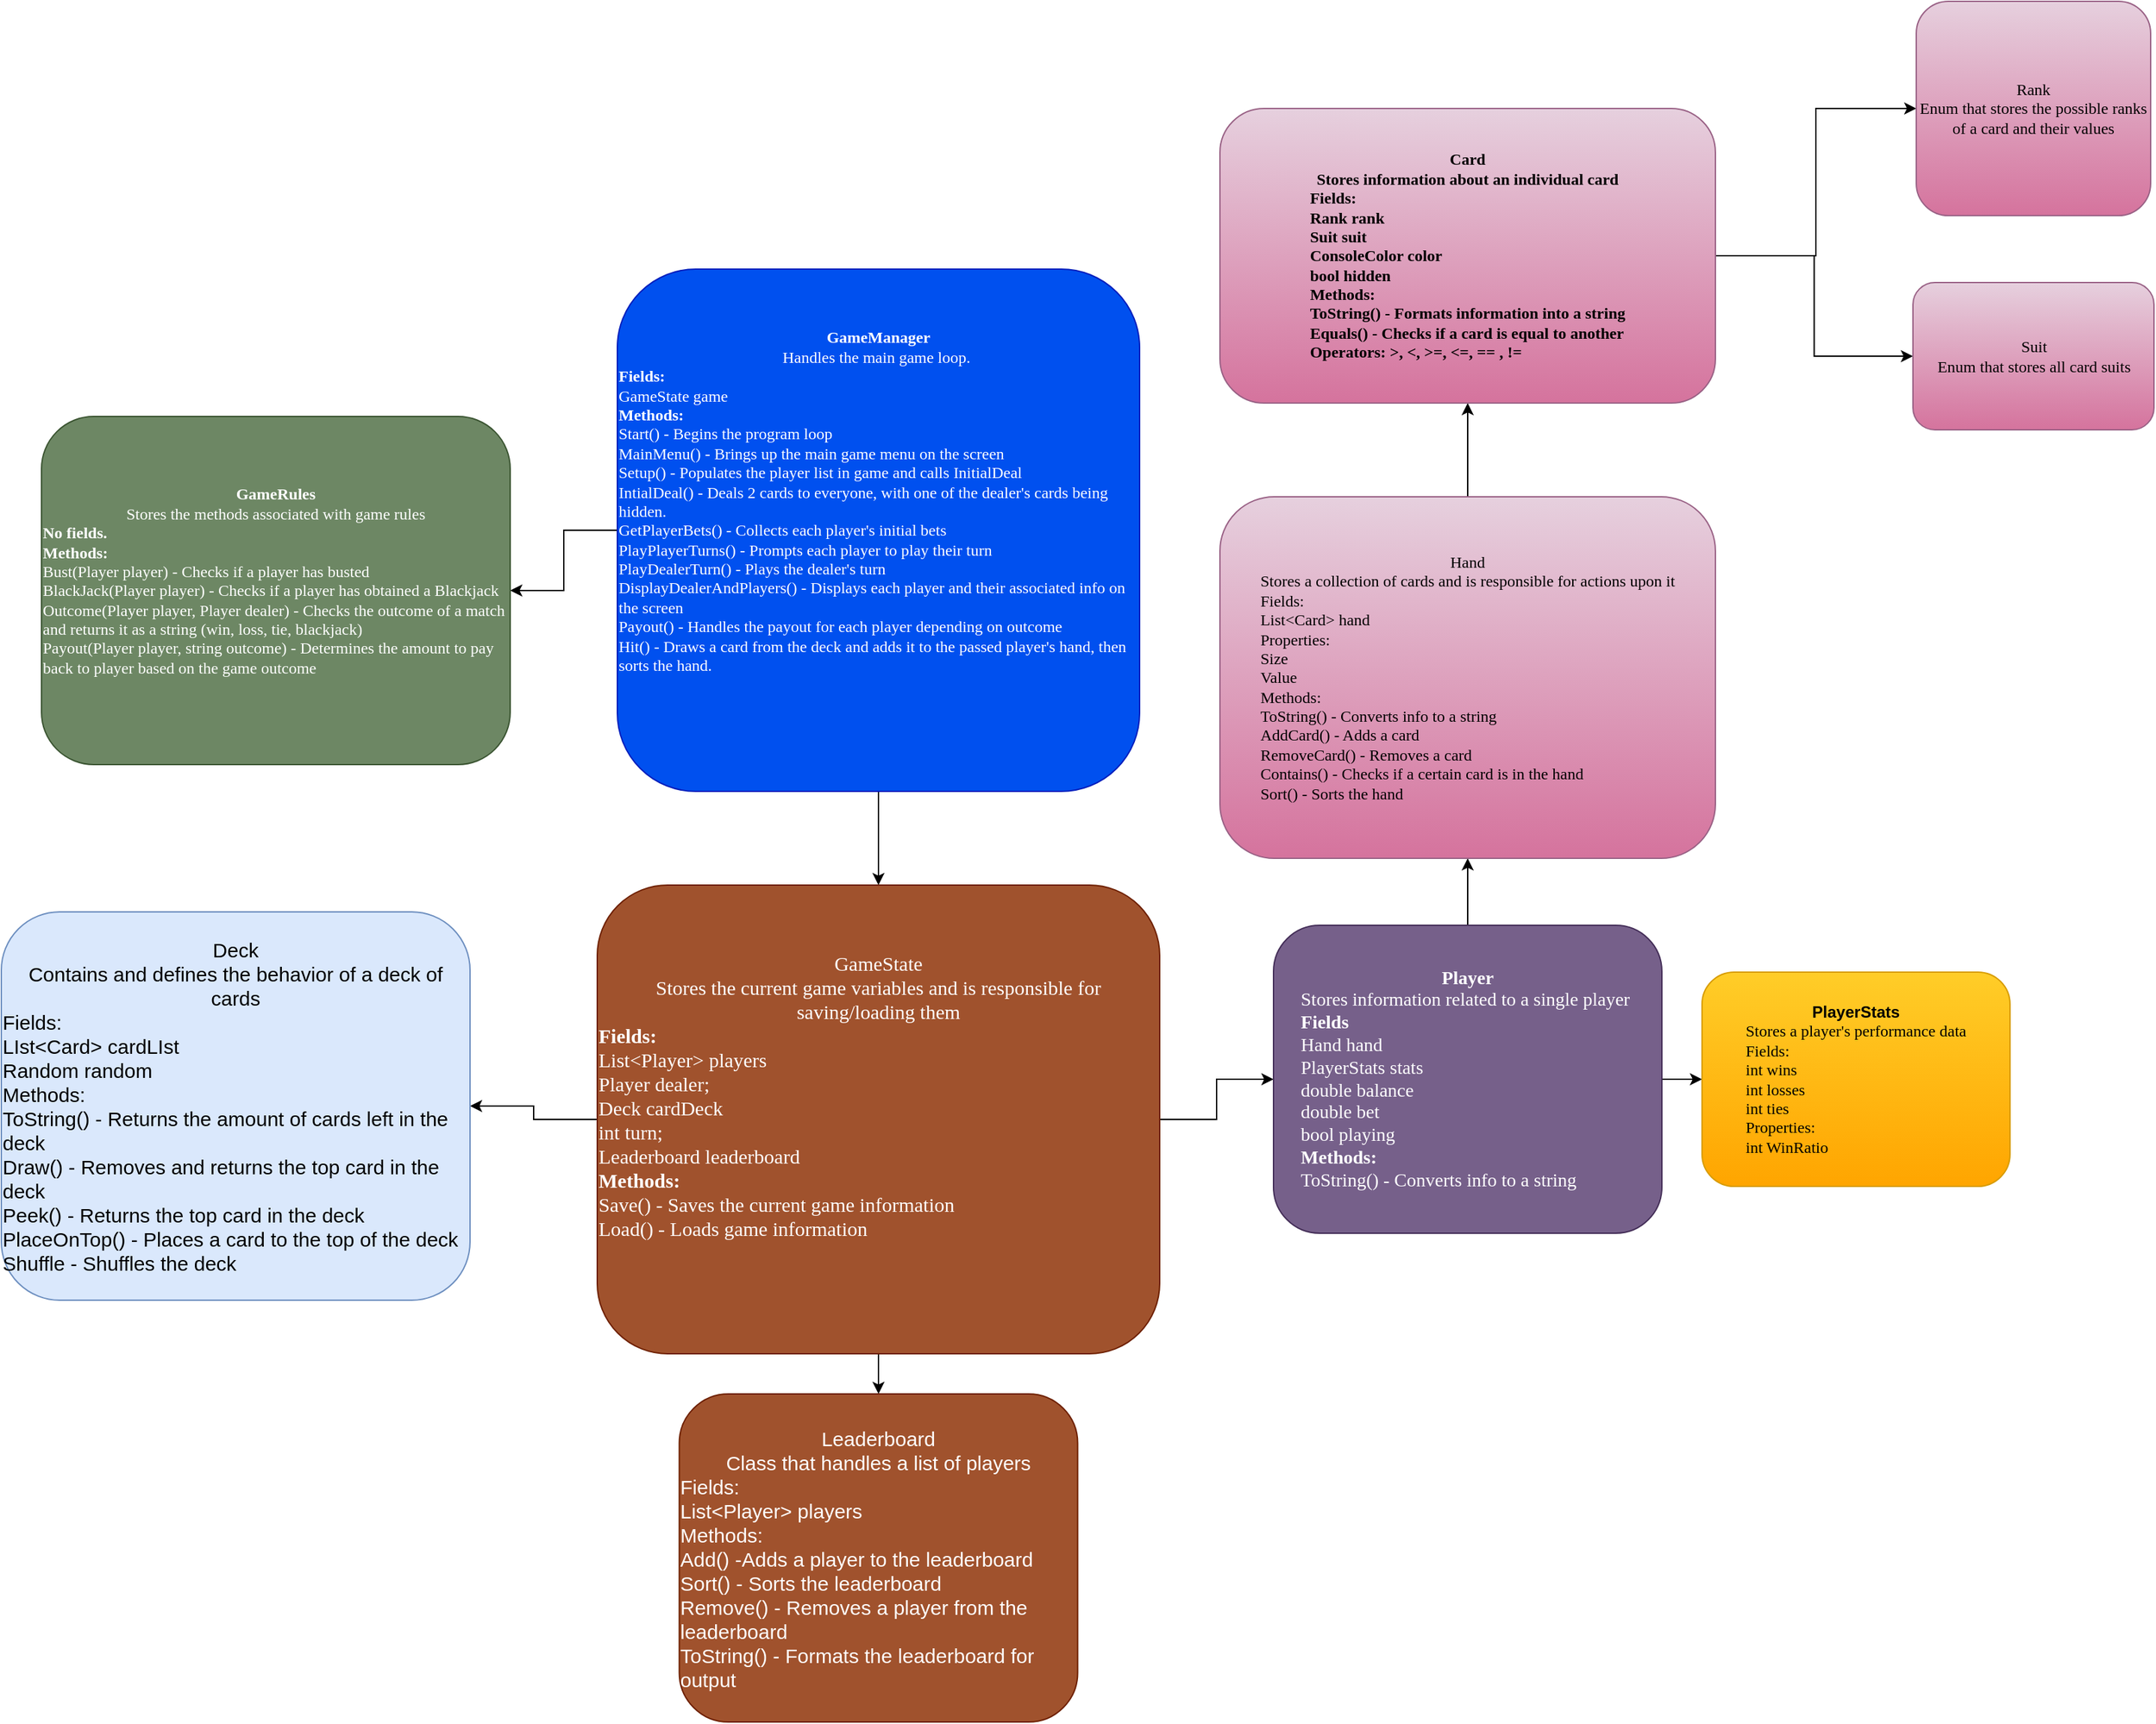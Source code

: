 <mxfile version="26.2.14">
  <diagram name="Page-1" id="JSEZbh8lpDxf7KuHAAuS">
    <mxGraphModel dx="2745" dy="2122" grid="1" gridSize="10" guides="1" tooltips="1" connect="1" arrows="1" fold="1" page="1" pageScale="1" pageWidth="850" pageHeight="1100" math="0" shadow="0">
      <root>
        <mxCell id="0" />
        <mxCell id="1" parent="0" />
        <mxCell id="5F_fIKwz35ixUrEZGMle-4" style="edgeStyle=orthogonalEdgeStyle;rounded=0;orthogonalLoop=1;jettySize=auto;html=1;entryX=1;entryY=0.5;entryDx=0;entryDy=0;" edge="1" parent="1" source="5F_fIKwz35ixUrEZGMle-1" target="5F_fIKwz35ixUrEZGMle-2">
          <mxGeometry relative="1" as="geometry" />
        </mxCell>
        <mxCell id="5F_fIKwz35ixUrEZGMle-7" style="edgeStyle=orthogonalEdgeStyle;rounded=0;orthogonalLoop=1;jettySize=auto;html=1;entryX=0.5;entryY=0;entryDx=0;entryDy=0;" edge="1" parent="1" source="5F_fIKwz35ixUrEZGMle-1" target="5F_fIKwz35ixUrEZGMle-6">
          <mxGeometry relative="1" as="geometry" />
        </mxCell>
        <mxCell id="5F_fIKwz35ixUrEZGMle-1" value="&lt;b&gt;GameManager&lt;/b&gt;&lt;div&gt;Handles the main game loop.&amp;nbsp;&lt;/div&gt;&lt;div style=&quot;text-align: left;&quot;&gt;&lt;b&gt;Fields:&lt;/b&gt;&lt;/div&gt;&lt;div style=&quot;text-align: left;&quot;&gt;GameState game&lt;/div&gt;&lt;div style=&quot;text-align: left;&quot;&gt;&lt;b&gt;Methods:&lt;/b&gt;&lt;/div&gt;&lt;div style=&quot;text-align: left;&quot;&gt;Start() - Begins the program loop&lt;/div&gt;&lt;div style=&quot;text-align: left;&quot;&gt;MainMenu() - Brings up the main game menu on the screen&lt;/div&gt;&lt;div style=&quot;text-align: left;&quot;&gt;Setup() - Populates the player list in game and calls InitialDeal&lt;/div&gt;&lt;div style=&quot;text-align: left;&quot;&gt;IntialDeal() - Deals 2 cards to everyone, with one of the dealer&#39;s cards being hidden.&lt;/div&gt;&lt;div style=&quot;text-align: left;&quot;&gt;GetPlayerBets() - Collects each player&#39;s initial bets&lt;/div&gt;&lt;div style=&quot;text-align: left;&quot;&gt;PlayPlayerTurns() - Prompts each player to play their turn&lt;/div&gt;&lt;div style=&quot;text-align: left;&quot;&gt;PlayDealerTurn() - Plays the dealer&#39;s turn&lt;/div&gt;&lt;div style=&quot;text-align: left;&quot;&gt;DisplayDealerAndPlayers() - Displays each player and their associated info on the screen&lt;/div&gt;&lt;div style=&quot;text-align: left;&quot;&gt;Payout() - Handles the payout for each player depending on outcome&lt;/div&gt;&lt;div style=&quot;text-align: left;&quot;&gt;Hit() - Draws a card from the deck and adds it to the passed player&#39;s hand, then sorts the hand.&lt;/div&gt;&lt;div style=&quot;text-align: left;&quot;&gt;&lt;br&gt;&lt;/div&gt;&lt;div style=&quot;text-align: left;&quot;&gt;&lt;br&gt;&lt;/div&gt;&lt;div style=&quot;text-align: left;&quot;&gt;&lt;br&gt;&lt;/div&gt;" style="whiteSpace=wrap;html=1;aspect=fixed;fillColor=#0050ef;fontColor=#ffffff;strokeColor=#001DBC;rounded=1;glass=0;shadow=0;fontFamily=Lucida Console;fontSize=12;" vertex="1" parent="1">
          <mxGeometry x="-210" y="-340" width="390" height="390" as="geometry" />
        </mxCell>
        <mxCell id="5F_fIKwz35ixUrEZGMle-2" value="&lt;b&gt;GameRules&lt;/b&gt;&lt;div&gt;Stores the methods associated with game rules&lt;/div&gt;&lt;div style=&quot;text-align: left;&quot;&gt;&lt;b&gt;No fields.&lt;/b&gt;&lt;/div&gt;&lt;div style=&quot;text-align: left;&quot;&gt;&lt;b&gt;Methods:&lt;/b&gt;&lt;/div&gt;&lt;div style=&quot;text-align: left;&quot;&gt;Bust(Player player) - Checks if a player has busted&lt;/div&gt;&lt;div style=&quot;text-align: left;&quot;&gt;BlackJack(Player player) - Checks if a player has obtained a Blackjack&lt;/div&gt;&lt;div style=&quot;text-align: left;&quot;&gt;Outcome(Player player, Player dealer) - Checks the outcome of a match and returns it as a string (win, loss, tie, blackjack)&lt;/div&gt;&lt;div style=&quot;text-align: left;&quot;&gt;Payout(Player player, string outcome) - Determines the amount to pay back to player based on the game outcome&lt;/div&gt;&lt;div style=&quot;text-align: left;&quot;&gt;&lt;br&gt;&lt;/div&gt;" style="rounded=1;whiteSpace=wrap;html=1;fillColor=#6d8764;fontColor=#ffffff;strokeColor=#3A5431;fontFamily=Lucida Console;" vertex="1" parent="1">
          <mxGeometry x="-640" y="-230" width="350" height="260" as="geometry" />
        </mxCell>
        <mxCell id="5F_fIKwz35ixUrEZGMle-12" value="" style="edgeStyle=orthogonalEdgeStyle;rounded=0;orthogonalLoop=1;jettySize=auto;html=1;" edge="1" parent="1" source="5F_fIKwz35ixUrEZGMle-6" target="5F_fIKwz35ixUrEZGMle-9">
          <mxGeometry relative="1" as="geometry" />
        </mxCell>
        <mxCell id="5F_fIKwz35ixUrEZGMle-18" value="" style="edgeStyle=orthogonalEdgeStyle;rounded=0;orthogonalLoop=1;jettySize=auto;html=1;" edge="1" parent="1" source="5F_fIKwz35ixUrEZGMle-6" target="5F_fIKwz35ixUrEZGMle-17">
          <mxGeometry relative="1" as="geometry" />
        </mxCell>
        <mxCell id="5F_fIKwz35ixUrEZGMle-26" value="" style="edgeStyle=orthogonalEdgeStyle;rounded=0;orthogonalLoop=1;jettySize=auto;html=1;" edge="1" parent="1" source="5F_fIKwz35ixUrEZGMle-6" target="5F_fIKwz35ixUrEZGMle-25">
          <mxGeometry relative="1" as="geometry" />
        </mxCell>
        <mxCell id="5F_fIKwz35ixUrEZGMle-6" value="&lt;font face=&quot;Lucida Console&quot;&gt;GameState&lt;/font&gt;&lt;div&gt;&lt;font face=&quot;Lucida Console&quot;&gt;Stores the current game variables and is responsible for saving/loading them&lt;/font&gt;&lt;/div&gt;&lt;div style=&quot;text-align: left;&quot;&gt;&lt;font face=&quot;Lucida Console&quot;&gt;&lt;b&gt;Fields:&lt;/b&gt;&lt;/font&gt;&lt;/div&gt;&lt;div style=&quot;text-align: left;&quot;&gt;&lt;font face=&quot;Lucida Console&quot;&gt;List&amp;lt;Player&amp;gt; players&lt;/font&gt;&lt;/div&gt;&lt;div style=&quot;text-align: left;&quot;&gt;&lt;font face=&quot;Lucida Console&quot;&gt;Player dealer;&lt;/font&gt;&lt;/div&gt;&lt;div style=&quot;text-align: left;&quot;&gt;&lt;font face=&quot;Lucida Console&quot;&gt;Deck cardDeck&lt;/font&gt;&lt;/div&gt;&lt;div style=&quot;text-align: left;&quot;&gt;&lt;font face=&quot;Lucida Console&quot;&gt;int turn;&lt;/font&gt;&lt;/div&gt;&lt;div style=&quot;text-align: left;&quot;&gt;&lt;font face=&quot;Lucida Console&quot;&gt;Leaderboard leaderboard&lt;/font&gt;&lt;/div&gt;&lt;div style=&quot;text-align: left;&quot;&gt;&lt;font face=&quot;Lucida Console&quot;&gt;&lt;b&gt;Methods:&lt;/b&gt;&lt;/font&gt;&lt;/div&gt;&lt;div style=&quot;text-align: left;&quot;&gt;&lt;font face=&quot;Lucida Console&quot;&gt;Save() - Saves the current game information&lt;/font&gt;&lt;/div&gt;&lt;div style=&quot;text-align: left;&quot;&gt;&lt;font face=&quot;Lucida Console&quot;&gt;Load() - Loads game information&lt;/font&gt;&lt;/div&gt;&lt;div style=&quot;text-align: left;&quot;&gt;&lt;font face=&quot;Lucida Console&quot;&gt;&lt;br&gt;&lt;/font&gt;&lt;/div&gt;&lt;div style=&quot;text-align: left;&quot;&gt;&lt;font face=&quot;Lucida Console&quot;&gt;&lt;br&gt;&lt;/font&gt;&lt;/div&gt;" style="rounded=1;whiteSpace=wrap;html=1;fillColor=#a0522d;fontColor=#ffffff;strokeColor=#6D1F00;fontSize=15;" vertex="1" parent="1">
          <mxGeometry x="-225" y="120" width="420" height="350" as="geometry" />
        </mxCell>
        <mxCell id="5F_fIKwz35ixUrEZGMle-13" value="" style="edgeStyle=orthogonalEdgeStyle;rounded=0;orthogonalLoop=1;jettySize=auto;html=1;" edge="1" parent="1" source="5F_fIKwz35ixUrEZGMle-9" target="5F_fIKwz35ixUrEZGMle-11">
          <mxGeometry relative="1" as="geometry" />
        </mxCell>
        <mxCell id="5F_fIKwz35ixUrEZGMle-16" value="" style="edgeStyle=orthogonalEdgeStyle;rounded=0;orthogonalLoop=1;jettySize=auto;html=1;" edge="1" parent="1" source="5F_fIKwz35ixUrEZGMle-9" target="5F_fIKwz35ixUrEZGMle-14">
          <mxGeometry relative="1" as="geometry" />
        </mxCell>
        <mxCell id="5F_fIKwz35ixUrEZGMle-9" value="&lt;b&gt;Player&lt;/b&gt;&lt;div&gt;Stores information related to a single player&amp;nbsp;&lt;/div&gt;&lt;div style=&quot;text-align: left;&quot;&gt;&lt;b&gt;Fields&lt;/b&gt;&lt;/div&gt;&lt;div style=&quot;text-align: left;&quot;&gt;Hand hand&lt;/div&gt;&lt;div style=&quot;text-align: left;&quot;&gt;PlayerStats stats&lt;/div&gt;&lt;div style=&quot;text-align: left;&quot;&gt;double balance&lt;/div&gt;&lt;div style=&quot;text-align: left;&quot;&gt;double bet&lt;/div&gt;&lt;div style=&quot;text-align: left;&quot;&gt;bool playing&lt;/div&gt;&lt;div style=&quot;text-align: left;&quot;&gt;&lt;b&gt;Methods:&lt;/b&gt;&lt;/div&gt;&lt;div style=&quot;text-align: left;&quot;&gt;ToString() - Converts info to a string&lt;/div&gt;" style="rounded=1;whiteSpace=wrap;html=1;fillColor=#76608a;fontColor=#ffffff;strokeColor=#432D57;fontFamily=Lucida Console;fontSize=14;" vertex="1" parent="1">
          <mxGeometry x="280" y="150" width="290" height="230" as="geometry" />
        </mxCell>
        <mxCell id="5F_fIKwz35ixUrEZGMle-11" value="PlayerStats&lt;div&gt;&lt;font face=&quot;Lucida Console&quot;&gt;&lt;span style=&quot;font-weight: normal;&quot;&gt;Stores a player&#39;s performance data&lt;/span&gt;&lt;/font&gt;&lt;/div&gt;&lt;div style=&quot;text-align: left;&quot;&gt;&lt;font face=&quot;Lucida Console&quot;&gt;&lt;span style=&quot;font-weight: normal;&quot;&gt;Fields:&lt;/span&gt;&lt;/font&gt;&lt;/div&gt;&lt;div style=&quot;text-align: left;&quot;&gt;&lt;font face=&quot;Lucida Console&quot;&gt;&lt;span style=&quot;font-weight: 400;&quot;&gt;int wins&lt;/span&gt;&lt;/font&gt;&lt;/div&gt;&lt;div style=&quot;text-align: left;&quot;&gt;&lt;font face=&quot;Lucida Console&quot;&gt;&lt;span style=&quot;font-weight: 400;&quot;&gt;int losses&lt;/span&gt;&lt;/font&gt;&lt;/div&gt;&lt;div style=&quot;text-align: left;&quot;&gt;&lt;font face=&quot;Lucida Console&quot;&gt;&lt;span style=&quot;font-weight: 400;&quot;&gt;int ties&lt;/span&gt;&lt;/font&gt;&lt;/div&gt;&lt;div style=&quot;text-align: left;&quot;&gt;&lt;font face=&quot;Lucida Console&quot;&gt;&lt;span style=&quot;font-weight: 400;&quot;&gt;Properties:&lt;/span&gt;&lt;/font&gt;&lt;/div&gt;&lt;div style=&quot;text-align: left;&quot;&gt;&lt;font face=&quot;Lucida Console&quot;&gt;&lt;span style=&quot;font-weight: 400;&quot;&gt;int WinRatio&lt;/span&gt;&lt;/font&gt;&lt;/div&gt;" style="rounded=1;whiteSpace=wrap;html=1;fillColor=#ffcd28;strokeColor=#d79b00;gradientColor=#ffa500;fontStyle=1" vertex="1" parent="1">
          <mxGeometry x="600" y="185" width="230" height="160" as="geometry" />
        </mxCell>
        <mxCell id="5F_fIKwz35ixUrEZGMle-20" value="" style="edgeStyle=orthogonalEdgeStyle;rounded=0;orthogonalLoop=1;jettySize=auto;html=1;" edge="1" parent="1" source="5F_fIKwz35ixUrEZGMle-14" target="5F_fIKwz35ixUrEZGMle-19">
          <mxGeometry relative="1" as="geometry" />
        </mxCell>
        <mxCell id="5F_fIKwz35ixUrEZGMle-14" value="Hand&lt;div&gt;Stores a collection of cards and is responsible for actions upon it&lt;/div&gt;&lt;div style=&quot;text-align: left;&quot;&gt;Fields:&amp;nbsp;&lt;/div&gt;&lt;div style=&quot;text-align: left;&quot;&gt;List&amp;lt;Card&amp;gt; hand&lt;/div&gt;&lt;div style=&quot;text-align: left;&quot;&gt;Properties:&lt;/div&gt;&lt;div style=&quot;text-align: left;&quot;&gt;Size&lt;/div&gt;&lt;div style=&quot;text-align: left;&quot;&gt;Value&lt;/div&gt;&lt;div style=&quot;text-align: left;&quot;&gt;Methods:&lt;/div&gt;&lt;div style=&quot;text-align: left;&quot;&gt;ToString() - Converts info to a string&lt;/div&gt;&lt;div style=&quot;text-align: left;&quot;&gt;AddCard() - Adds a card&lt;/div&gt;&lt;div style=&quot;text-align: left;&quot;&gt;RemoveCard() - Removes a card&lt;/div&gt;&lt;div style=&quot;text-align: left;&quot;&gt;Contains() - Checks if a certain card is in the hand&lt;/div&gt;&lt;div style=&quot;text-align: left;&quot;&gt;Sort() - Sorts the hand&lt;/div&gt;" style="rounded=1;whiteSpace=wrap;html=1;fillColor=#e6d0de;gradientColor=#d5739d;strokeColor=#996185;fontFamily=Lucida Console;" vertex="1" parent="1">
          <mxGeometry x="240" y="-170" width="370" height="270" as="geometry" />
        </mxCell>
        <mxCell id="5F_fIKwz35ixUrEZGMle-17" value="Deck&lt;div&gt;Contains and defines the behavior of a deck of cards&lt;/div&gt;&lt;div style=&quot;text-align: left;&quot;&gt;Fields:&lt;/div&gt;&lt;div style=&quot;text-align: left;&quot;&gt;LIst&amp;lt;Card&amp;gt; cardLIst&lt;/div&gt;&lt;div style=&quot;text-align: left;&quot;&gt;Random random&lt;/div&gt;&lt;div style=&quot;text-align: left;&quot;&gt;Methods:&lt;/div&gt;&lt;div style=&quot;text-align: left;&quot;&gt;ToString() - Returns the amount of cards left in the deck&lt;/div&gt;&lt;div style=&quot;text-align: left;&quot;&gt;Draw() - Removes and returns the top card in the deck&lt;/div&gt;&lt;div style=&quot;text-align: left;&quot;&gt;Peek() - Returns the top card in the deck&lt;/div&gt;&lt;div style=&quot;text-align: left;&quot;&gt;PlaceOnTop() - Places a card to the top of the deck&lt;/div&gt;&lt;div style=&quot;text-align: left;&quot;&gt;Shuffle - Shuffles the deck&lt;/div&gt;" style="rounded=1;whiteSpace=wrap;html=1;fillColor=#dae8fc;strokeColor=#6c8ebf;fontSize=15;" vertex="1" parent="1">
          <mxGeometry x="-670" y="140" width="350" height="290" as="geometry" />
        </mxCell>
        <mxCell id="5F_fIKwz35ixUrEZGMle-22" value="" style="edgeStyle=orthogonalEdgeStyle;rounded=0;orthogonalLoop=1;jettySize=auto;html=1;" edge="1" parent="1" source="5F_fIKwz35ixUrEZGMle-19" target="5F_fIKwz35ixUrEZGMle-21">
          <mxGeometry relative="1" as="geometry" />
        </mxCell>
        <mxCell id="5F_fIKwz35ixUrEZGMle-24" value="" style="edgeStyle=orthogonalEdgeStyle;rounded=0;orthogonalLoop=1;jettySize=auto;html=1;" edge="1" parent="1" source="5F_fIKwz35ixUrEZGMle-19" target="5F_fIKwz35ixUrEZGMle-23">
          <mxGeometry relative="1" as="geometry" />
        </mxCell>
        <mxCell id="5F_fIKwz35ixUrEZGMle-19" value="&lt;b&gt;Card&lt;/b&gt;&lt;div&gt;&lt;b&gt;Stores information about an individual card&lt;/b&gt;&lt;/div&gt;&lt;div style=&quot;text-align: left;&quot;&gt;&lt;b&gt;Fields:&amp;nbsp;&lt;/b&gt;&lt;/div&gt;&lt;div style=&quot;text-align: left;&quot;&gt;&lt;b&gt;Rank rank&lt;/b&gt;&lt;/div&gt;&lt;div style=&quot;text-align: left;&quot;&gt;&lt;b&gt;Suit suit&lt;/b&gt;&lt;/div&gt;&lt;div style=&quot;text-align: left;&quot;&gt;&lt;b&gt;ConsoleColor color&lt;/b&gt;&lt;/div&gt;&lt;div style=&quot;text-align: left;&quot;&gt;&lt;b&gt;bool hidden&lt;/b&gt;&lt;/div&gt;&lt;div style=&quot;text-align: left;&quot;&gt;&lt;b&gt;Methods:&lt;/b&gt;&lt;/div&gt;&lt;div style=&quot;text-align: left;&quot;&gt;&lt;b&gt;ToString() - Formats information into a string&lt;/b&gt;&lt;/div&gt;&lt;div style=&quot;text-align: left;&quot;&gt;&lt;b&gt;Equals() - Checks if a card is equal to another&lt;/b&gt;&lt;/div&gt;&lt;div style=&quot;text-align: left;&quot;&gt;&lt;b&gt;Operators: &amp;gt;, &amp;lt;, &amp;gt;=, &amp;lt;=, == , !=&lt;/b&gt;&lt;/div&gt;" style="whiteSpace=wrap;html=1;fontFamily=Lucida Console;fillColor=#e6d0de;strokeColor=#996185;rounded=1;gradientColor=#d5739d;" vertex="1" parent="1">
          <mxGeometry x="240" y="-460" width="370" height="220" as="geometry" />
        </mxCell>
        <mxCell id="5F_fIKwz35ixUrEZGMle-21" value="Rank&lt;div&gt;Enum that stores the possible ranks of a card and their values&lt;/div&gt;" style="whiteSpace=wrap;html=1;fontFamily=Lucida Console;fillColor=#e6d0de;strokeColor=#996185;rounded=1;gradientColor=#d5739d;" vertex="1" parent="1">
          <mxGeometry x="760" y="-540" width="175" height="160" as="geometry" />
        </mxCell>
        <mxCell id="5F_fIKwz35ixUrEZGMle-23" value="Suit&lt;div&gt;Enum that stores all card suits&lt;/div&gt;" style="whiteSpace=wrap;html=1;fontFamily=Lucida Console;fillColor=#e6d0de;strokeColor=#996185;rounded=1;gradientColor=#d5739d;" vertex="1" parent="1">
          <mxGeometry x="757.5" y="-330" width="180" height="110" as="geometry" />
        </mxCell>
        <mxCell id="5F_fIKwz35ixUrEZGMle-25" value="Leaderboard&lt;div&gt;Class that handles a list of players&lt;/div&gt;&lt;div style=&quot;text-align: left;&quot;&gt;Fields:&lt;/div&gt;&lt;div style=&quot;text-align: left;&quot;&gt;List&amp;lt;Player&amp;gt; players&lt;/div&gt;&lt;div style=&quot;text-align: left;&quot;&gt;Methods:&lt;/div&gt;&lt;div style=&quot;text-align: left;&quot;&gt;Add() -Adds a player to the leaderboard&amp;nbsp;&lt;/div&gt;&lt;div style=&quot;text-align: left;&quot;&gt;Sort() - Sorts the leaderboard&lt;/div&gt;&lt;div style=&quot;text-align: left;&quot;&gt;Remove() - Removes a player from the leaderboard&lt;/div&gt;&lt;div style=&quot;text-align: left;&quot;&gt;ToString() - Formats the leaderboard for output&lt;/div&gt;" style="whiteSpace=wrap;html=1;fillColor=#a0522d;strokeColor=#6D1F00;fontColor=#ffffff;rounded=1;fontSize=15;" vertex="1" parent="1">
          <mxGeometry x="-163.75" y="500" width="297.5" height="245" as="geometry" />
        </mxCell>
      </root>
    </mxGraphModel>
  </diagram>
</mxfile>
